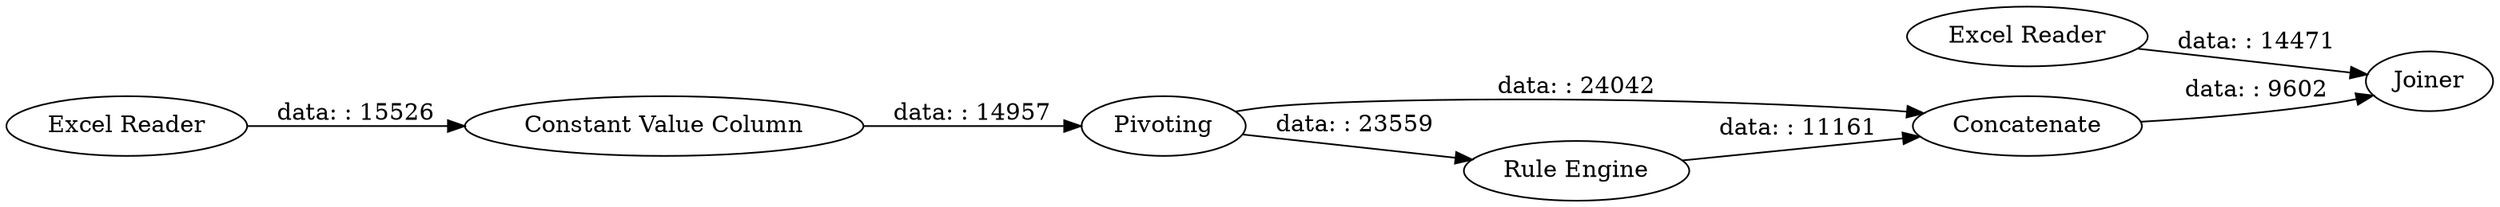 digraph {
	"8473523998713847860_1902" [label="Excel Reader"]
	"8473523998713847860_1903" [label=Concatenate]
	"8473523998713847860_1904" [label="Rule Engine"]
	"8473523998713847860_1901" [label="Excel Reader"]
	"8473523998713847860_1878" [label="Constant Value Column"]
	"8473523998713847860_1905" [label=Joiner]
	"8473523998713847860_4" [label=Pivoting]
	"8473523998713847860_1902" -> "8473523998713847860_1905" [label="data: : 14471"]
	"8473523998713847860_1903" -> "8473523998713847860_1905" [label="data: : 9602"]
	"8473523998713847860_1904" -> "8473523998713847860_1903" [label="data: : 11161"]
	"8473523998713847860_1878" -> "8473523998713847860_4" [label="data: : 14957"]
	"8473523998713847860_4" -> "8473523998713847860_1904" [label="data: : 23559"]
	"8473523998713847860_1901" -> "8473523998713847860_1878" [label="data: : 15526"]
	"8473523998713847860_4" -> "8473523998713847860_1903" [label="data: : 24042"]
	rankdir=LR
}
